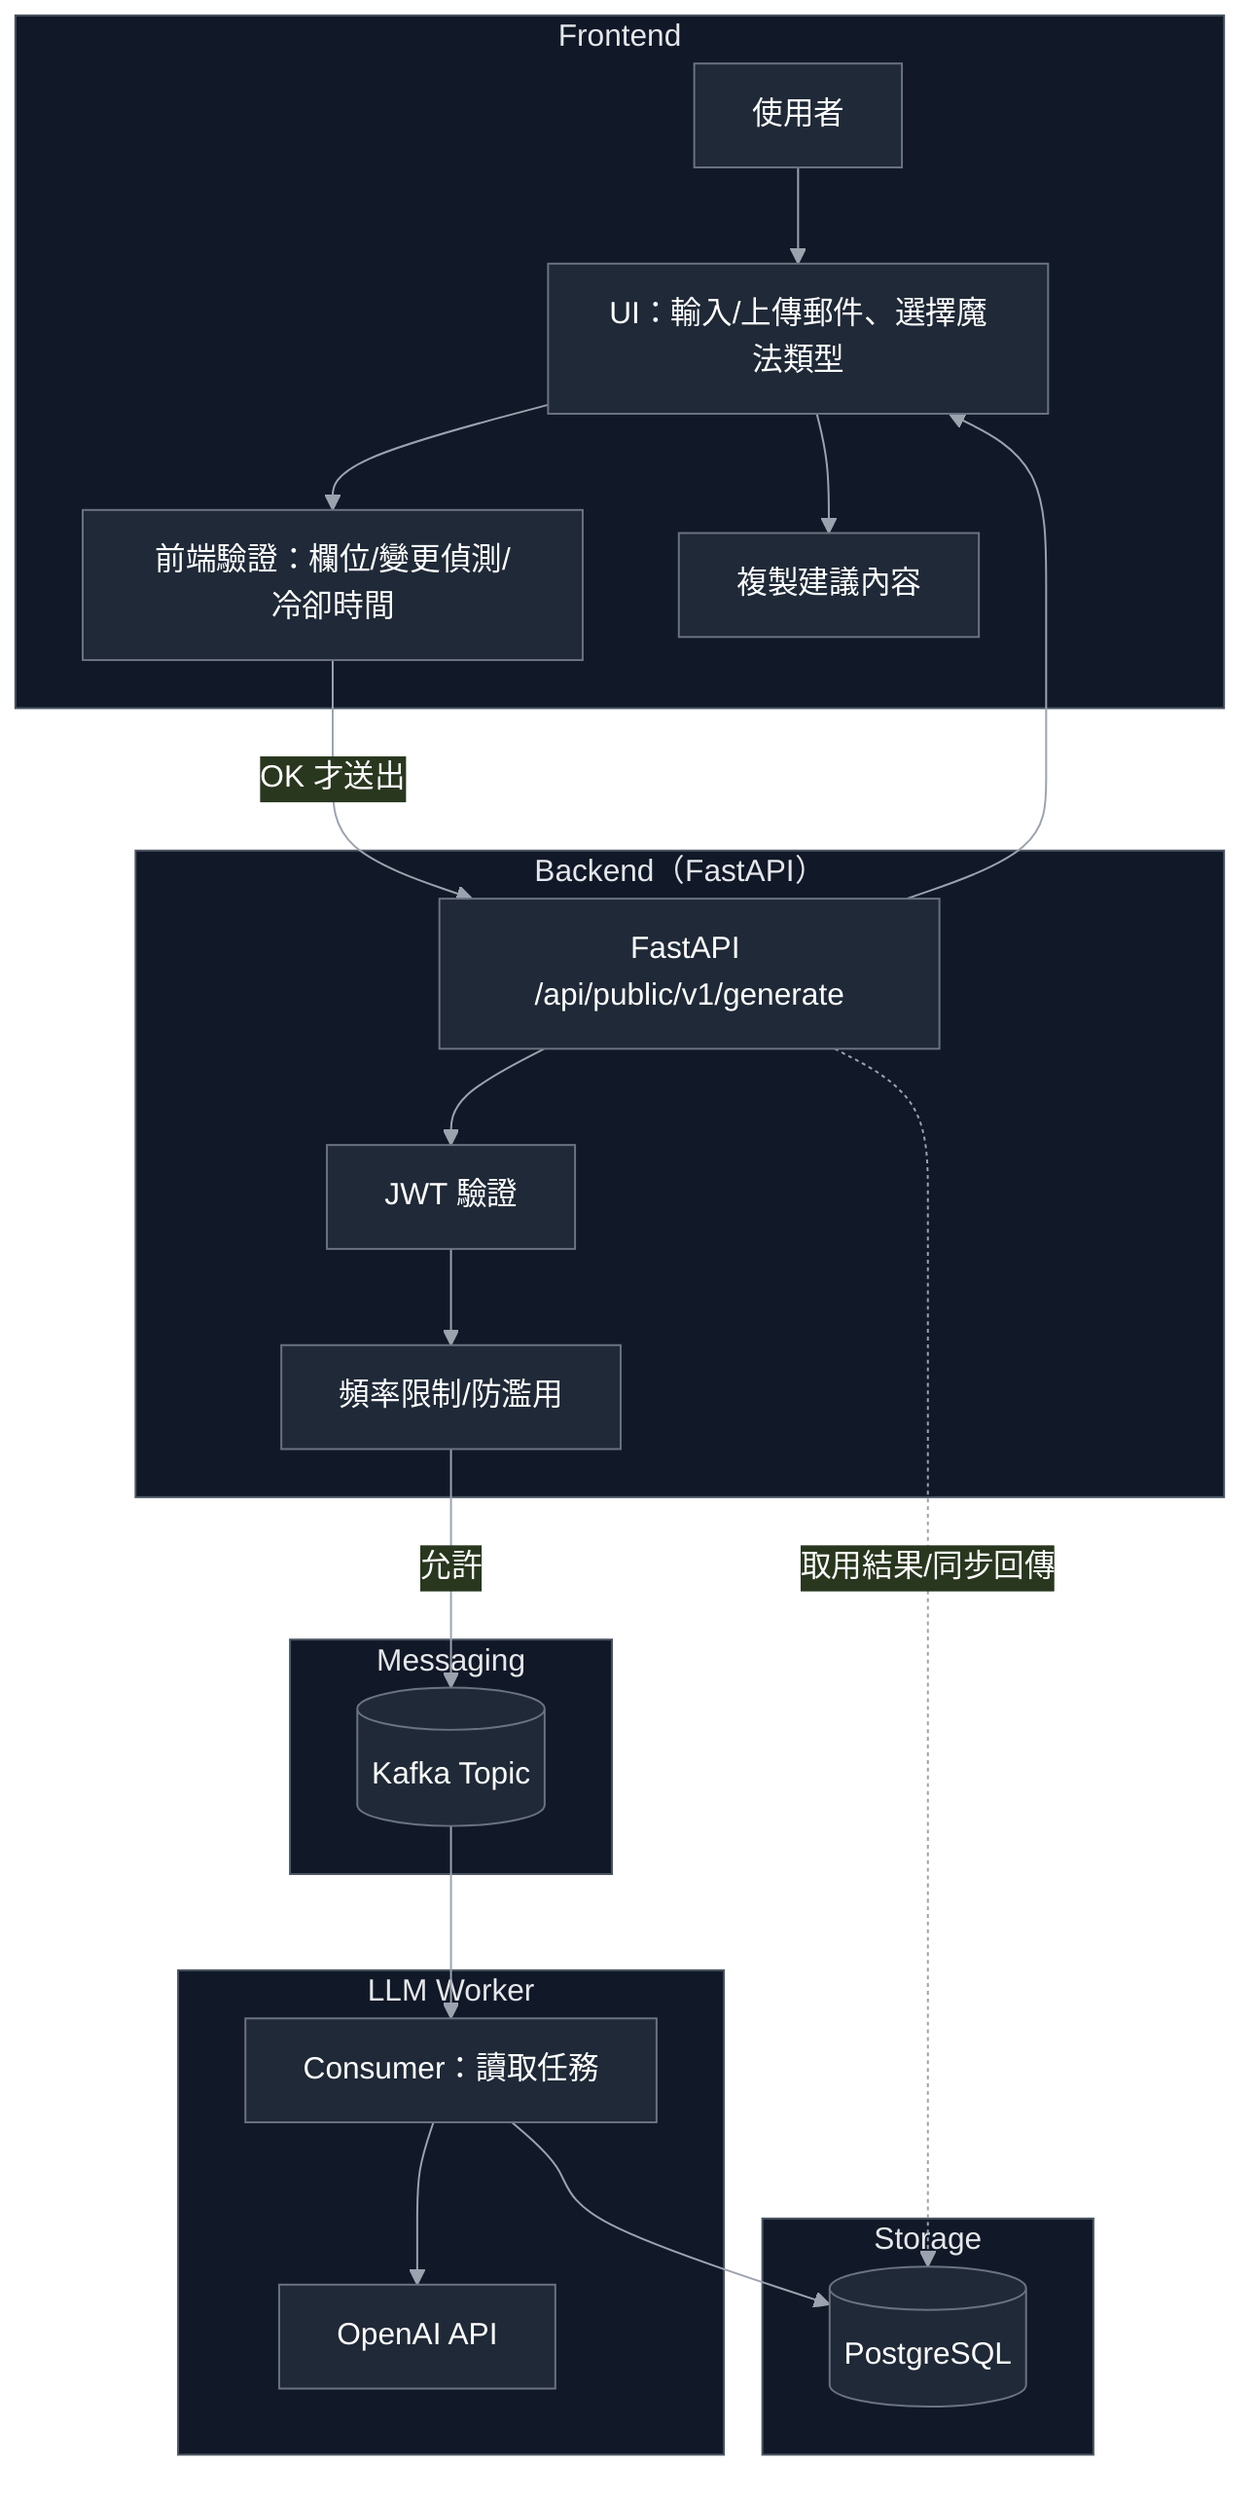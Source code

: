 %%{init: {"theme": "base", "themeVariables": {"primaryColor": "#1f2937", "primaryTextColor": "#fff", "lineColor": "#9ca3af", "tertiaryColor":"#111827"}}}%%
%% 手動近似 redux 風格（若你的環境支援 `theme: redux`，可改用最下方版本） %%
flowchart TD
    %% 分群
    subgraph Client[Frontend]
        U[使用者]
        FE[UI：輸入/上傳郵件、選擇魔法類型]
        VAL[前端驗證：欄位/變更偵測/冷卻時間]
        CLIP[複製建議內容]
        U --> FE --> VAL
    end

    subgraph API[Backend（FastAPI）]
        GW[FastAPI /api/public/v1/generate]
        JWT[JWT 驗證]
        RL[頻率限制/防濫用]
    end

    subgraph MQ[Messaging]
        KQ[(Kafka Topic)]
    end

    subgraph Worker[LLM Worker]
        WK[Consumer：讀取任務]
        LLM[OpenAI API]
    end

    subgraph Data[Storage]
        DB[(PostgreSQL)]
    end

    %% 流程
    VAL -- OK 才送出 --> GW
    GW --> JWT --> RL
    RL -- 允許 --> KQ
    KQ --> WK --> LLM
    WK --> DB
    GW -. 取用結果/同步回傳 .-> DB
    GW --> FE --> CLIP

    %% 標註
    classDef subtle fill:#111827,stroke:#4b5563,color:#e5e7eb;
    classDef io fill:#1f2937,stroke:#6b7280,color:#fff;
    class Client,API,MQ,Worker,Data subtle;
    class U,FE,VAL,CLIP,JWT,RL,WK,LLM,DB,KQ,GW io;